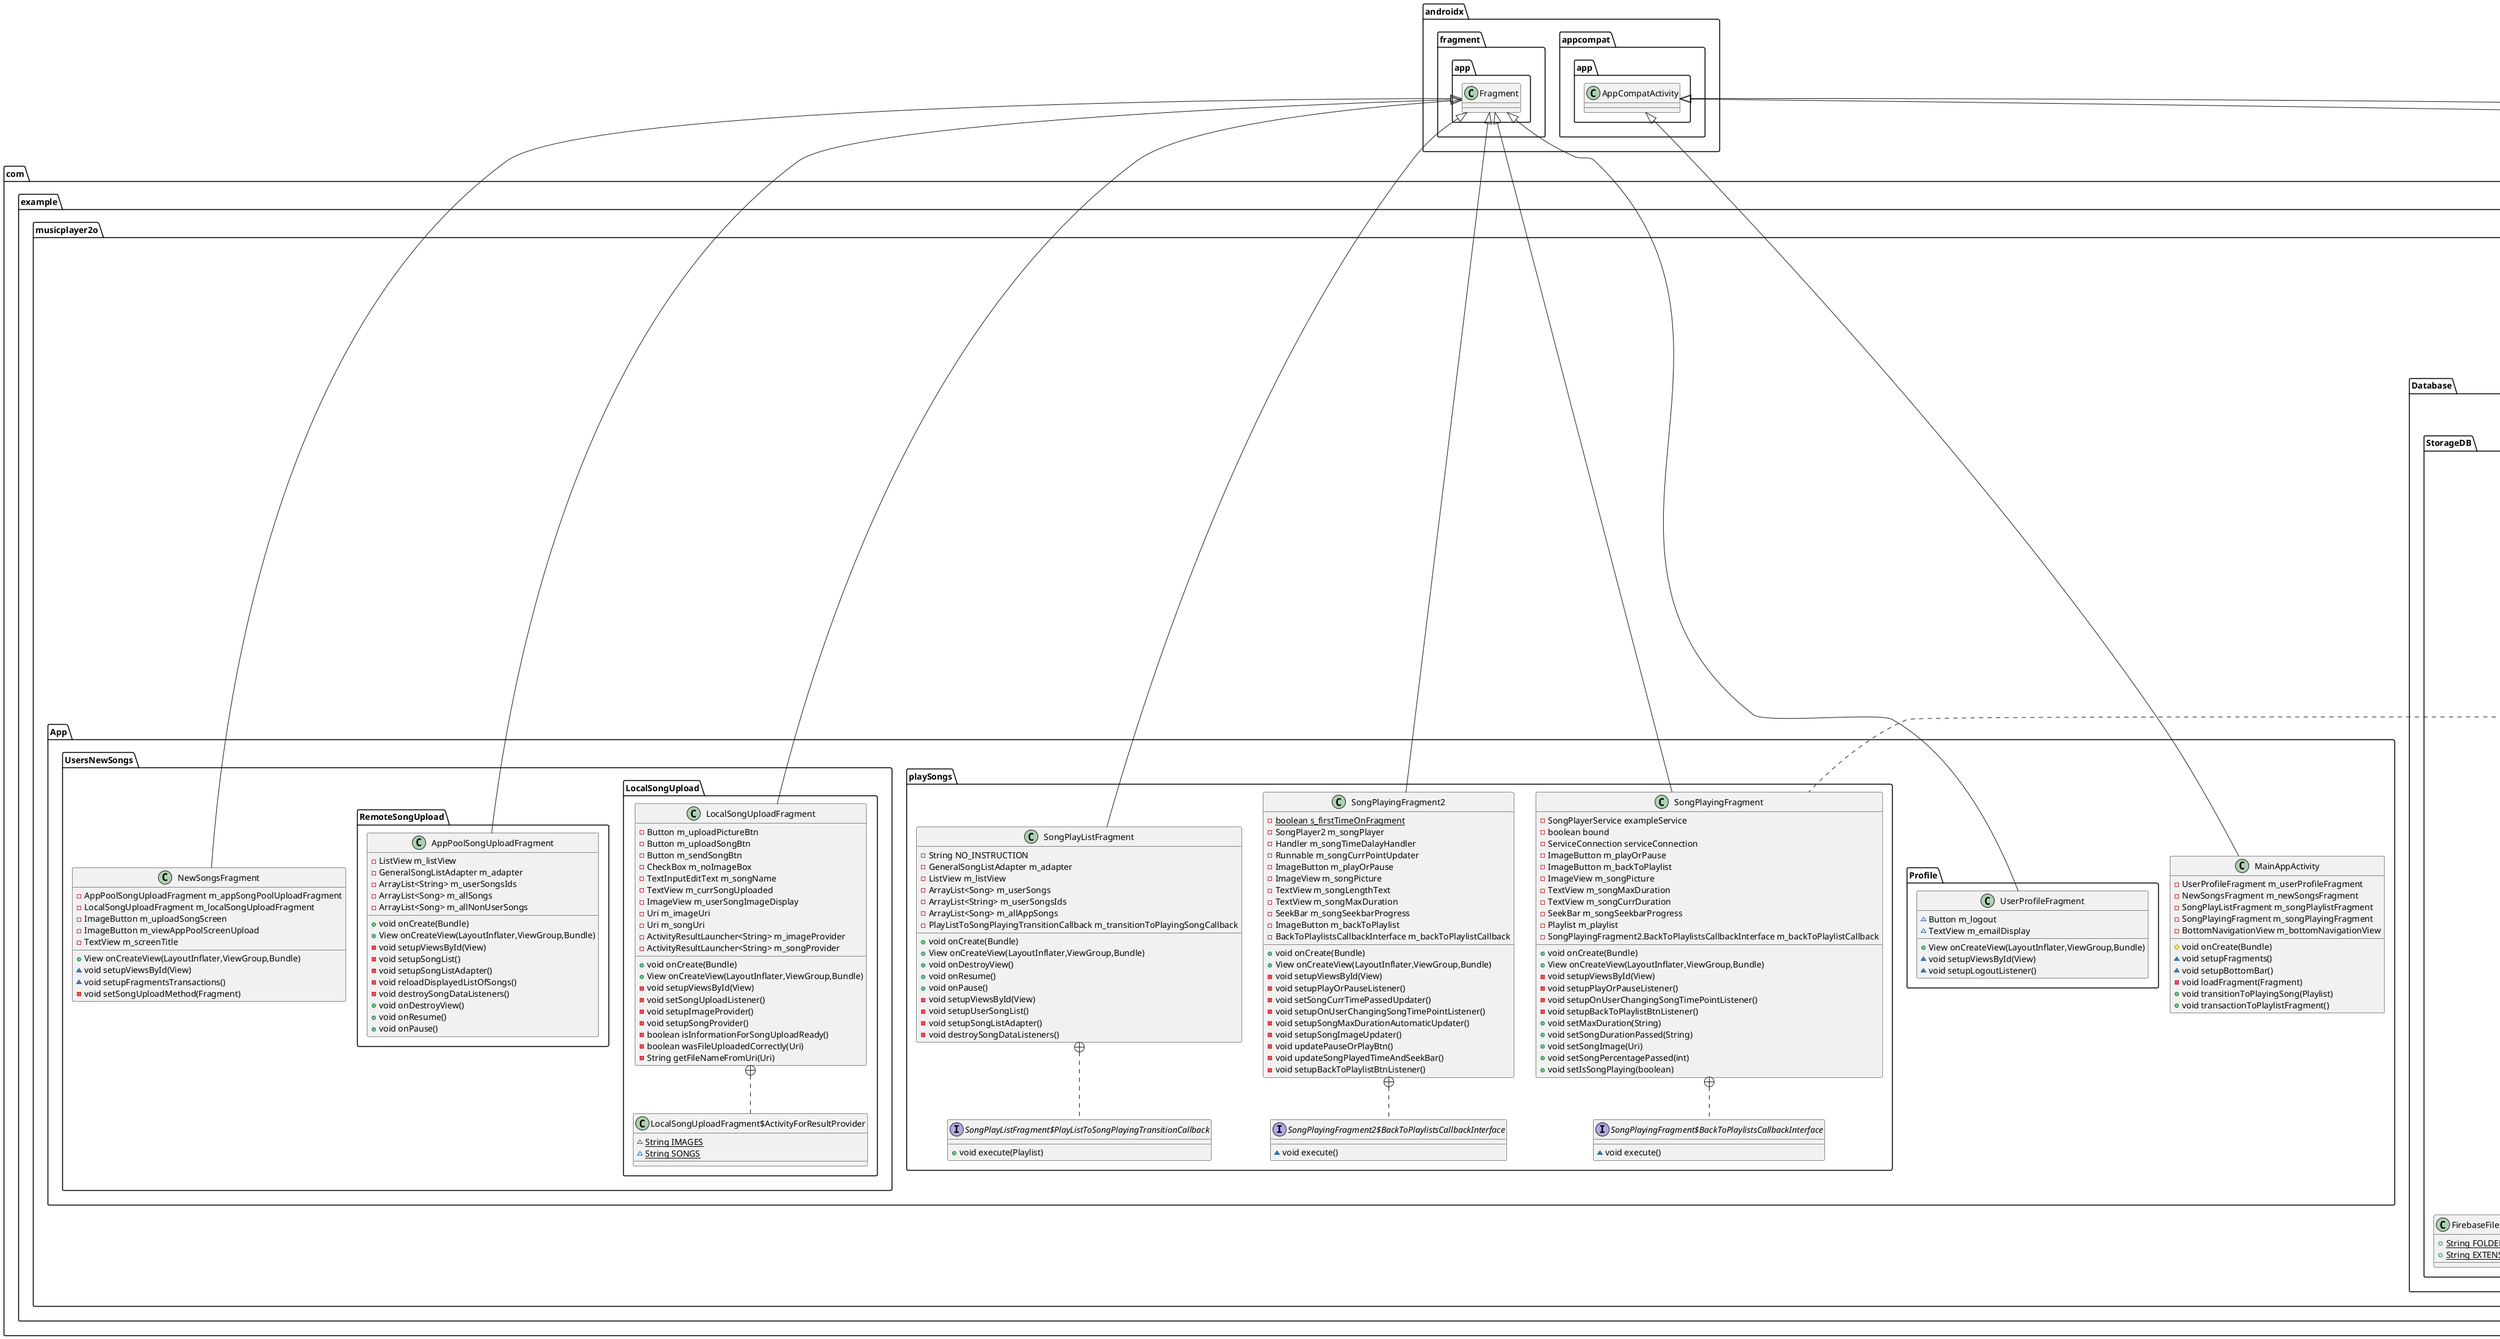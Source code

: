 @startuml
class com.example.musicplayer2o.App.UsersNewSongs.RemoteSongUpload.AppPoolSongUploadFragment {
- ListView m_listView
- GeneralSongListAdapter m_adapter
- ArrayList<String> m_userSongsIds
- ArrayList<Song> m_allSongs
- ArrayList<Song> m_allNonUserSongs
+ void onCreate(Bundle)
+ View onCreateView(LayoutInflater,ViewGroup,Bundle)
- void setupViewsById(View)
- void setupSongList()
- void setupSongListAdapter()
- void reloadDisplayedListOfSongs()
- void destroySongDataListeners()
+ void onDestroyView()
+ void onResume()
+ void onPause()
}


interface com.example.musicplayer2o.UriElements.OnRetrieveUriAction {
+ void actionWithUri(Uri)
}

abstract class com.example.musicplayer2o.Authentication.Authenticator {
- {static} Authenticator m_instance
+ {static} Authenticator getInstance()
+ {abstract}String getUserEmail()
+ {abstract}String getUserId()
+ {abstract}boolean isUserConnected()
+ {abstract}void createUser(String,String,OnAuthenticationAttempt)
+ {abstract}void logIntoAccount(String,String,OnAuthenticationAttempt)
+ {abstract}void signOut()
}


interface com.example.musicplayer2o.Authentication.Authenticator$OnAuthenticationAttempt {
+ void execute(Task<AuthResult>)
}

class com.example.musicplayer2o.Login.RegisterActivity {
~ TextInputEditText m_editTextEmail
~ Button m_registerBtn
~ TextView m_switchToLoginBtn
# void onCreate(Bundle)
+ void setupViewsById()
+ void setupListenerForSwitchToLoggingIn()
+ void setupRegisterListener()
+ boolean areRegisterFieldsFilled()
+ void onRegisterAttempt(Task<AuthResult>)
}


class com.example.musicplayer2o.App.playSongs.SongPlayListFragment {
- String NO_INSTRUCTION
- GeneralSongListAdapter m_adapter
- ListView m_listView
- ArrayList<Song> m_userSongs
- ArrayList<String> m_userSongsIds
- ArrayList<Song> m_allAppSongs
- PlayListToSongPlayingTransitionCallback m_transitionToPlayingSongCallback
+ void onCreate(Bundle)
+ View onCreateView(LayoutInflater,ViewGroup,Bundle)
+ void onDestroyView()
+ void onResume()
+ void onPause()
- void setupViewsById(View)
- void setupUserSongList()
- void setupSongListAdapter()
- void destroySongDataListeners()
}


interface com.example.musicplayer2o.App.playSongs.SongPlayListFragment$PlayListToSongPlayingTransitionCallback {
+ void execute(Playlist)
}

class com.example.musicplayer2o.App.Profile.UserProfileFragment {
~ Button m_logout
~ TextView m_emailDisplay
+ View onCreateView(LayoutInflater,ViewGroup,Bundle)
~ void setupViewsById(View)
~ void setupLogoutListener()
}


class com.example.musicplayer2o.UriElements.Images.ImageUtils {
+ {static} void loadImageDynamically(Context,ImageView,Uri,int)
}

class com.example.musicplayer2o.App.UsersNewSongs.LocalSongUpload.LocalSongUploadFragment {
- Button m_uploadPictureBtn
- Button m_uploadSongBtn
- Button m_sendSongBtn
- CheckBox m_noImageBox
- TextInputEditText m_songName
- TextView m_currSongUploaded
- ImageView m_userSongImageDisplay
- Uri m_imageUri
- Uri m_songUri
- ActivityResultLauncher<String> m_imageProvider
- ActivityResultLauncher<String> m_songProvider
+ void onCreate(Bundle)
+ View onCreateView(LayoutInflater,ViewGroup,Bundle)
- void setupViewsById(View)
- void setSongUploadListener()
- void setupImageProvider()
- void setupSongProvider()
- boolean isInformationForSongUploadReady()
- boolean wasFileUploadedCorrectly(Uri)
- String getFileNameFromUri(Uri)
}


class com.example.musicplayer2o.App.UsersNewSongs.LocalSongUpload.LocalSongUploadFragment$ActivityForResultProvider {
~ {static} String IMAGES
~ {static} String SONGS
}

abstract class com.example.musicplayer2o.Database.RealtimeDB.RealtimeDB {
- {static} RealtimeDB m_instance
+ {static} RealtimeDB getInstance()
+ {abstract}String generateUniqueID()
+ {abstract}void createNewUser()
+ {abstract}void loginUser()
+ {abstract}void createNewSong(Song)
+ {abstract}void registerSongToUser(SongOwnership,Song)
+ {abstract}void setupOnUsersSongsChangedCallback(UsersSongsChangedAction)
+ {abstract}void removeUserSongsListener()
+ {abstract}void setupOnSongsChangedCallback(SongChangedAction)
+ {abstract}void removeSongListener()
}


class com.example.musicplayer2o.App.playSongs.SongPlayingFragment2 {
- {static} boolean s_firstTimeOnFragment
- SongPlayer2 m_songPlayer
- Handler m_songTimeDalayHandler
- Runnable m_songCurrPointUpdater
- ImageButton m_playOrPause
- ImageView m_songPicture
- TextView m_songLengthText
- TextView m_songMaxDuration
- SeekBar m_songSeekbarProgress
- ImageButton m_backToPlaylist
- BackToPlaylistsCallbackInterface m_backToPlaylistCallback
+ void onCreate(Bundle)
+ View onCreateView(LayoutInflater,ViewGroup,Bundle)
- void setupViewsById(View)
- void setupPlayOrPauseListener()
- void setSongCurrTimePassedUpdater()
- void setupOnUserChangingSongTimePointListener()
- void setupSongMaxDurationAutomaticUpdater()
- void setupSongImageUpdater()
- void updatePauseOrPlayBtn()
- void updateSongPlayedTimeAndSeekBar()
- void setupBackToPlaylistBtnListener()
}


interface com.example.musicplayer2o.App.playSongs.SongPlayingFragment2$BackToPlaylistsCallbackInterface {
~ void execute()
}

class com.example.musicplayer2o.UriElements.Songs.SongPlayerService {
- IBinder binder
- Handler m_songTimeDalayHandler
- Runnable m_songCurrPointUpdater
- MediaPlayer m_mediaPlayer
- Playlist m_playlist
- Song m_currSong
- int m_pausePoint
- int m_pauseSongPercentagePassed
- ArrayList<SongPlayerServiceUiCallbacks> m_uiCallbacksList
+ void uploadPlayList(Playlist)
+ void addNewUiCallback(SongPlayerServiceUiCallbacks)
+ void resetUiCallbacks()
+ void forceUiUpdate()
+ boolean isPlaying()
+ void playOrPause()
+ void setupSongNewPlayingTimePoint(int)
- boolean isSongPlayedForFirstTime()
- boolean isSongUnPaused()
- int convertSongPercentageToMillisecondsPassed(int)
+ IBinder onBind(Intent)
+ void onCreate()
+ int onStartCommand(Intent,int,int)
- {static} MediaPlayer setupMediaPlayer()
- void startPlayingSong(Uri)
- void onGetPicture(SongPlayerServiceUiCallbacks)
- void ongGetCurrDurationSong(SongPlayerServiceUiCallbacks)
- void onGetSongMaxDuration(SongPlayerServiceUiCallbacks)
- int getSongPercentagePassedWhileSongActive()
- void setOnGetSongMaxDurationWhenSongOffCallback(SongPlayerServiceUiCallbacks,Uri)
- void setActionsWithPreparedMediaPlayer(MediaPlayer.OnPreparedListener,Uri)
- {static} String convertMillisecondsToFormattedTime(int)
- void setSongPercentageAndTimePassed()
- void setupActionsOnSongEnded()
}


class com.example.musicplayer2o.UriElements.Songs.SongPlayerService$LocalBinder {
+ SongPlayerService getService()
}

class com.example.musicplayer2o.Authentication.FirebaseAuthenticator {
+ {static} Authenticator getFirebaseAuth()
+ String getUserEmail()
+ String getUserId()
+ boolean isUserConnected()
+ void createUser(String,String,OnAuthenticationAttempt)
+ void logIntoAccount(String,String,OnAuthenticationAttempt)
+ void signOut()
}

interface com.example.musicplayer2o.Database.RealtimeDB.SongChangedAction {
+ void onSongsChanged(ArrayList<Song>)
}

class com.example.musicplayer2o.App.playSongs.SongPlayingFragment {
- SongPlayerService exampleService
- boolean bound
- ServiceConnection serviceConnection
- ImageButton m_playOrPause
- ImageButton m_backToPlaylist
- ImageView m_songPicture
- TextView m_songMaxDuration
- TextView m_songCurrDuration
- SeekBar m_songSeekbarProgress
- Playlist m_playlist
- SongPlayingFragment2.BackToPlaylistsCallbackInterface m_backToPlaylistCallback
+ void onCreate(Bundle)
+ View onCreateView(LayoutInflater,ViewGroup,Bundle)
- void setupViewsById(View)
- void setupPlayOrPauseListener()
- void setupOnUserChangingSongTimePointListener()
- void setupBackToPlaylistBtnListener()
+ void setMaxDuration(String)
+ void setSongDurationPassed(String)
+ void setSongImage(Uri)
+ void setSongPercentagePassed(int)
+ void setIsSongPlaying(boolean)
}


interface com.example.musicplayer2o.App.playSongs.SongPlayingFragment$BackToPlaylistsCallbackInterface {
~ void execute()
}

abstract class com.example.musicplayer2o.Database.StorageDB.FilesStorage {
- {static} FilesStorage m_instance
+ {static} FilesStorage getInstance()
+ {abstract}void uploadSong(Uri,String)
+ {abstract}void uploadPicture(Uri,String)
+ {abstract}void setupOnRetrieveImageUriActions(OnRetrieveUriAction,String)
+ {abstract}void setupOnRetrieveSongUriActions(OnRetrieveUriAction,String)
}


class com.example.musicplayer2o.Login.LoginActivity {
~ TextInputEditText m_editTextEmail
~ Button m_loginBtn
~ TextView m_switchToRegisterBtn
+ void onStart()
- void switchToMainApp()
# void onCreate(Bundle)
- void setupViewsById()
- void setupListenerForSwitchToRegistering()
- void setupLoginListener()
- boolean areLoginFieldsFilled()
- void onLoginAttempt(Task<AuthResult>)
}


class com.example.musicplayer2o.UriElements.Songs.SongPlayer2 {
- MediaPlayer m_mediaPlayer
- Playlist m_playlist
- int m_positionSongPausedOn
- Song m_currSong
- OnSongMaxDurationChanged m_songDurationSetter
- OnSongImageChanged m_songImageSetter
+ void forceUpdate()
+ void setupSongPictureUpdater(OnSongImageChanged)
+ boolean isSongPlaying()
+ int getSongDurationPlayedSeconds()
+ int getSongDurationSecondsWhileSongActive()
+ int getSongPercentagePassed()
+ void setupNewSongPlayingTimePoint(int)
+ void setupSongsMaxDurationUpdater(OnSongMaxDurationChanged)
+ void playOrPause()
+ String convertSongSecondsWithFormat(int)
- boolean isSongPlayedForFirstTime()
- boolean isSongUnPaused()
- int convertSongPercentageToMillisecondsPassed(int)
- void startPlayingSong(Uri)
+ void onSongEndedActions()
- void setActionsWithSongDurationWhileSongOff(Uri,OnSongMaxDurationChanged)
- void setupActionsOnSongEnded()
}


interface com.example.musicplayer2o.UriElements.Songs.SongPlayer2$OnSongMaxDurationChanged {
+ void execute(String)
}

interface com.example.musicplayer2o.UriElements.Songs.SongPlayer2$OnSongImageChanged {
+ void execute(Uri)
}

class com.example.musicplayer2o.Database.StorageDB.FirebaseFilesStorage {
- StorageReference m_storageReference
+ {static} FirebaseFilesStorage getInstance()
+ void uploadSong(Uri,String)
+ void uploadPicture(Uri,String)
+ void setupOnRetrieveImageUriActions(OnRetrieveUriAction,String)
+ void setupOnRetrieveSongUriActions(OnRetrieveUriAction,String)
}


class com.example.musicplayer2o.Database.StorageDB.FirebaseFilesStorage$FilesStorageDefinitions {
}
class com.example.musicplayer2o.Database.StorageDB.FirebaseFilesStorage$FilesStorageDefinitions$Song {
+ {static} String FOLDER
+ {static} String EXTENSION
}

class com.example.musicplayer2o.Database.StorageDB.FirebaseFilesStorage$FilesStorageDefinitions$Picture {
+ {static} String FOLDER
+ {static} String EXTENSION
}

class com.example.musicplayer2o.UriElements.Songs.GeneralSongListAdapter {
- Context m_context
- ArrayList<Song> m_songs
- View.OnClickListener m_onSaveSongListener
- String m_songBtnActionInstruction
- int m_songBtnActionIconResource
- EverySongAdditionalActions m_additionalActions
+ View getView(int,View,ViewGroup)
+ void updateData(ArrayList<Song>)
+ ArrayList<Song> getSongs()
- void setupSongName(View,Song)
- void setupSongImage(View,Song)
- void setupSongActionListener(View)
- void setupSongActionBtnInstructionText(View)
- void setupSongActionBtnIconResource(View)
+ void uploadOnSongActionListener(View.OnClickListener)
}


interface com.example.musicplayer2o.UriElements.Songs.GeneralSongListAdapter$EverySongAdditionalActions {
+ void execute(Song)
}

interface com.example.musicplayer2o.UriElements.Songs.SongPlayerServiceUiCallbacks {
+ void setMaxDuration(String)
+ void setSongDurationPassed(String)
+ void setSongImage(Uri)
+ void setSongPercentagePassed(int)
+ void setIsSongPlaying(boolean)
}

class com.example.musicplayer2o.UriElements.Songs.Playlist {
- ArrayList<Song> m_songList
- int m_currIndex
+ Song getNewSong()
}


class com.example.musicplayer2o.Database.RealtimeDB.RealtimeDBDefinitions {
+ {static} String DB_MAIN_URL
}

class com.example.musicplayer2o.Database.RealtimeDB.RealtimeDBDefinitions$User {
+ {static} String FOLDER
+ {static} String USER_SONGS
+ {static} String OWNED_SONGS
+ {static} String REFERENCE_SONGS
}

class com.example.musicplayer2o.Database.RealtimeDB.RealtimeDBDefinitions$Song {
+ {static} String FOLDER
+ {static} String NAME_KEY_ATTRIBUTE
+ {static} String HAS_PICTURE_KEY_ATTRIBUTE
}

enum com.example.musicplayer2o.UriElements.Songs.SongOwnership {
+  OWNED
+  REFERENCE
}

class com.example.musicplayer2o.UriElements.Songs.Song {
- Uri m_songUri
- Uri m_imageUri
- String m_songName
- boolean m_hasPicture
- String m_songUniqueID
+ {static} ArrayList<Song> generateNonUserSongList(ArrayList<Song>,ArrayList<String>)
+ {static} ArrayList<Song> generateUserSongList(ArrayList<Song>,ArrayList<String>)
+ void uploadSong()
+ void registerReferenceSongToUser()
+ String getSongId()
+ String getSongName()
+ Uri getImageUri()
+ boolean hasPicture()
+ void setOnRetrieveImageAction(OnRetrieveUriAction)
+ void setOnRetrieveSongAction(OnRetrieveUriAction)
}


interface com.example.musicplayer2o.Database.RealtimeDB.UsersSongsChangedAction {
+ void onSongsChanged(ArrayList<String>)
}

class com.example.musicplayer2o.Database.RealtimeDB.FirebaseRealtimeDB {
- FirebaseDatabase m_realTimeDB
- DatabaseReference m_realTimeDBRef
- String m_userId
- ValueEventListener m_userSongsListener
- ValueEventListener m_allSongsListener
+ {static} FirebaseRealtimeDB getFirebaseRealtimeDB()
+ String generateUniqueID()
+ void createNewUser()
+ void loginUser()
+ void createNewSong(Song)
+ void registerSongToUser(SongOwnership,Song)
+ void setupOnUsersSongsChangedCallback(UsersSongsChangedAction)
+ void removeUserSongsListener()
+ void setupOnSongsChangedCallback(SongChangedAction)
+ void removeSongListener()
- void uploadUserSongIdsToList(DataSnapshot,ArrayList<String>)
- void uploadAppSongsToList(DataSnapshot,ArrayList<Song>)
}


class com.example.musicplayer2o.App.UsersNewSongs.NewSongsFragment {
- AppPoolSongUploadFragment m_appSongPoolUploadFragment
- LocalSongUploadFragment m_localSongUploadFragment
- ImageButton m_uploadSongScreen
- ImageButton m_viewAppPoolScreenUpload
- TextView m_screenTitle
+ View onCreateView(LayoutInflater,ViewGroup,Bundle)
~ void setupViewsById(View)
~ void setupFragmentsTransactions()
- void setSongUploadMethod(Fragment)
}


class com.example.musicplayer2o.App.MainAppActivity {
- UserProfileFragment m_userProfileFragment
- NewSongsFragment m_newSongsFragment
- SongPlayListFragment m_songPlaylistFragment
- SongPlayingFragment m_songPlayingFragment
- BottomNavigationView m_bottomNavigationView
# void onCreate(Bundle)
~ void setupFragments()
~ void setupBottomBar()
- void loadFragment(Fragment)
+ void transitionToPlayingSong(Playlist)
+ void transactionToPlaylistFragment()
}




androidx.fragment.app.Fragment <|-- com.example.musicplayer2o.App.UsersNewSongs.RemoteSongUpload.AppPoolSongUploadFragment
com.example.musicplayer2o.Authentication.Authenticator +.. com.example.musicplayer2o.Authentication.Authenticator$OnAuthenticationAttempt
androidx.appcompat.app.AppCompatActivity <|-- com.example.musicplayer2o.Login.RegisterActivity
androidx.fragment.app.Fragment <|-- com.example.musicplayer2o.App.playSongs.SongPlayListFragment
com.example.musicplayer2o.App.playSongs.SongPlayListFragment +.. com.example.musicplayer2o.App.playSongs.SongPlayListFragment$PlayListToSongPlayingTransitionCallback
androidx.fragment.app.Fragment <|-- com.example.musicplayer2o.App.Profile.UserProfileFragment
androidx.fragment.app.Fragment <|-- com.example.musicplayer2o.App.UsersNewSongs.LocalSongUpload.LocalSongUploadFragment
com.example.musicplayer2o.App.UsersNewSongs.LocalSongUpload.LocalSongUploadFragment +.. com.example.musicplayer2o.App.UsersNewSongs.LocalSongUpload.LocalSongUploadFragment$ActivityForResultProvider
androidx.fragment.app.Fragment <|-- com.example.musicplayer2o.App.playSongs.SongPlayingFragment2
com.example.musicplayer2o.App.playSongs.SongPlayingFragment2 +.. com.example.musicplayer2o.App.playSongs.SongPlayingFragment2$BackToPlaylistsCallbackInterface
android.app.Service <|-- com.example.musicplayer2o.UriElements.Songs.SongPlayerService
com.example.musicplayer2o.UriElements.Songs.SongPlayerService +.. com.example.musicplayer2o.UriElements.Songs.SongPlayerService$LocalBinder
com.example.musicplayer2o.UriElements.Songs.Binder <|-- com.example.musicplayer2o.UriElements.Songs.SongPlayerService$LocalBinder
com.example.musicplayer2o.Authentication.Authenticator <|-- com.example.musicplayer2o.Authentication.FirebaseAuthenticator
com.example.musicplayer2o.UriElements.Songs.SongPlayerServiceUiCallbacks <|.. com.example.musicplayer2o.App.playSongs.SongPlayingFragment
androidx.fragment.app.Fragment <|-- com.example.musicplayer2o.App.playSongs.SongPlayingFragment
com.example.musicplayer2o.App.playSongs.SongPlayingFragment +.. com.example.musicplayer2o.App.playSongs.SongPlayingFragment$BackToPlaylistsCallbackInterface
androidx.appcompat.app.AppCompatActivity <|-- com.example.musicplayer2o.Login.LoginActivity
com.example.musicplayer2o.UriElements.Songs.SongPlayer2 +.. com.example.musicplayer2o.UriElements.Songs.SongPlayer2$OnSongMaxDurationChanged
com.example.musicplayer2o.UriElements.Songs.SongPlayer2 +.. com.example.musicplayer2o.UriElements.Songs.SongPlayer2$OnSongImageChanged
com.example.musicplayer2o.Database.StorageDB.FilesStorage <|-- com.example.musicplayer2o.Database.StorageDB.FirebaseFilesStorage
com.example.musicplayer2o.Database.StorageDB.FirebaseFilesStorage +.. com.example.musicplayer2o.Database.StorageDB.FirebaseFilesStorage$FilesStorageDefinitions
com.example.musicplayer2o.Database.StorageDB.FirebaseFilesStorage$FilesStorageDefinitions +.. com.example.musicplayer2o.Database.StorageDB.FirebaseFilesStorage$FilesStorageDefinitions$Song
com.example.musicplayer2o.Database.StorageDB.FirebaseFilesStorage$FilesStorageDefinitions +.. com.example.musicplayer2o.Database.StorageDB.FirebaseFilesStorage$FilesStorageDefinitions$Picture
android.widget.ArrayAdapter <|-- com.example.musicplayer2o.UriElements.Songs.GeneralSongListAdapter
com.example.musicplayer2o.UriElements.Songs.GeneralSongListAdapter +.. com.example.musicplayer2o.UriElements.Songs.GeneralSongListAdapter$EverySongAdditionalActions
com.example.musicplayer2o.Database.RealtimeDB.RealtimeDBDefinitions +.. com.example.musicplayer2o.Database.RealtimeDB.RealtimeDBDefinitions$User
com.example.musicplayer2o.Database.RealtimeDB.RealtimeDBDefinitions +.. com.example.musicplayer2o.Database.RealtimeDB.RealtimeDBDefinitions$Song
com.example.musicplayer2o.Database.RealtimeDB.RealtimeDB <|-- com.example.musicplayer2o.Database.RealtimeDB.FirebaseRealtimeDB
androidx.fragment.app.Fragment <|-- com.example.musicplayer2o.App.UsersNewSongs.NewSongsFragment
androidx.appcompat.app.AppCompatActivity <|-- com.example.musicplayer2o.App.MainAppActivity
@enduml